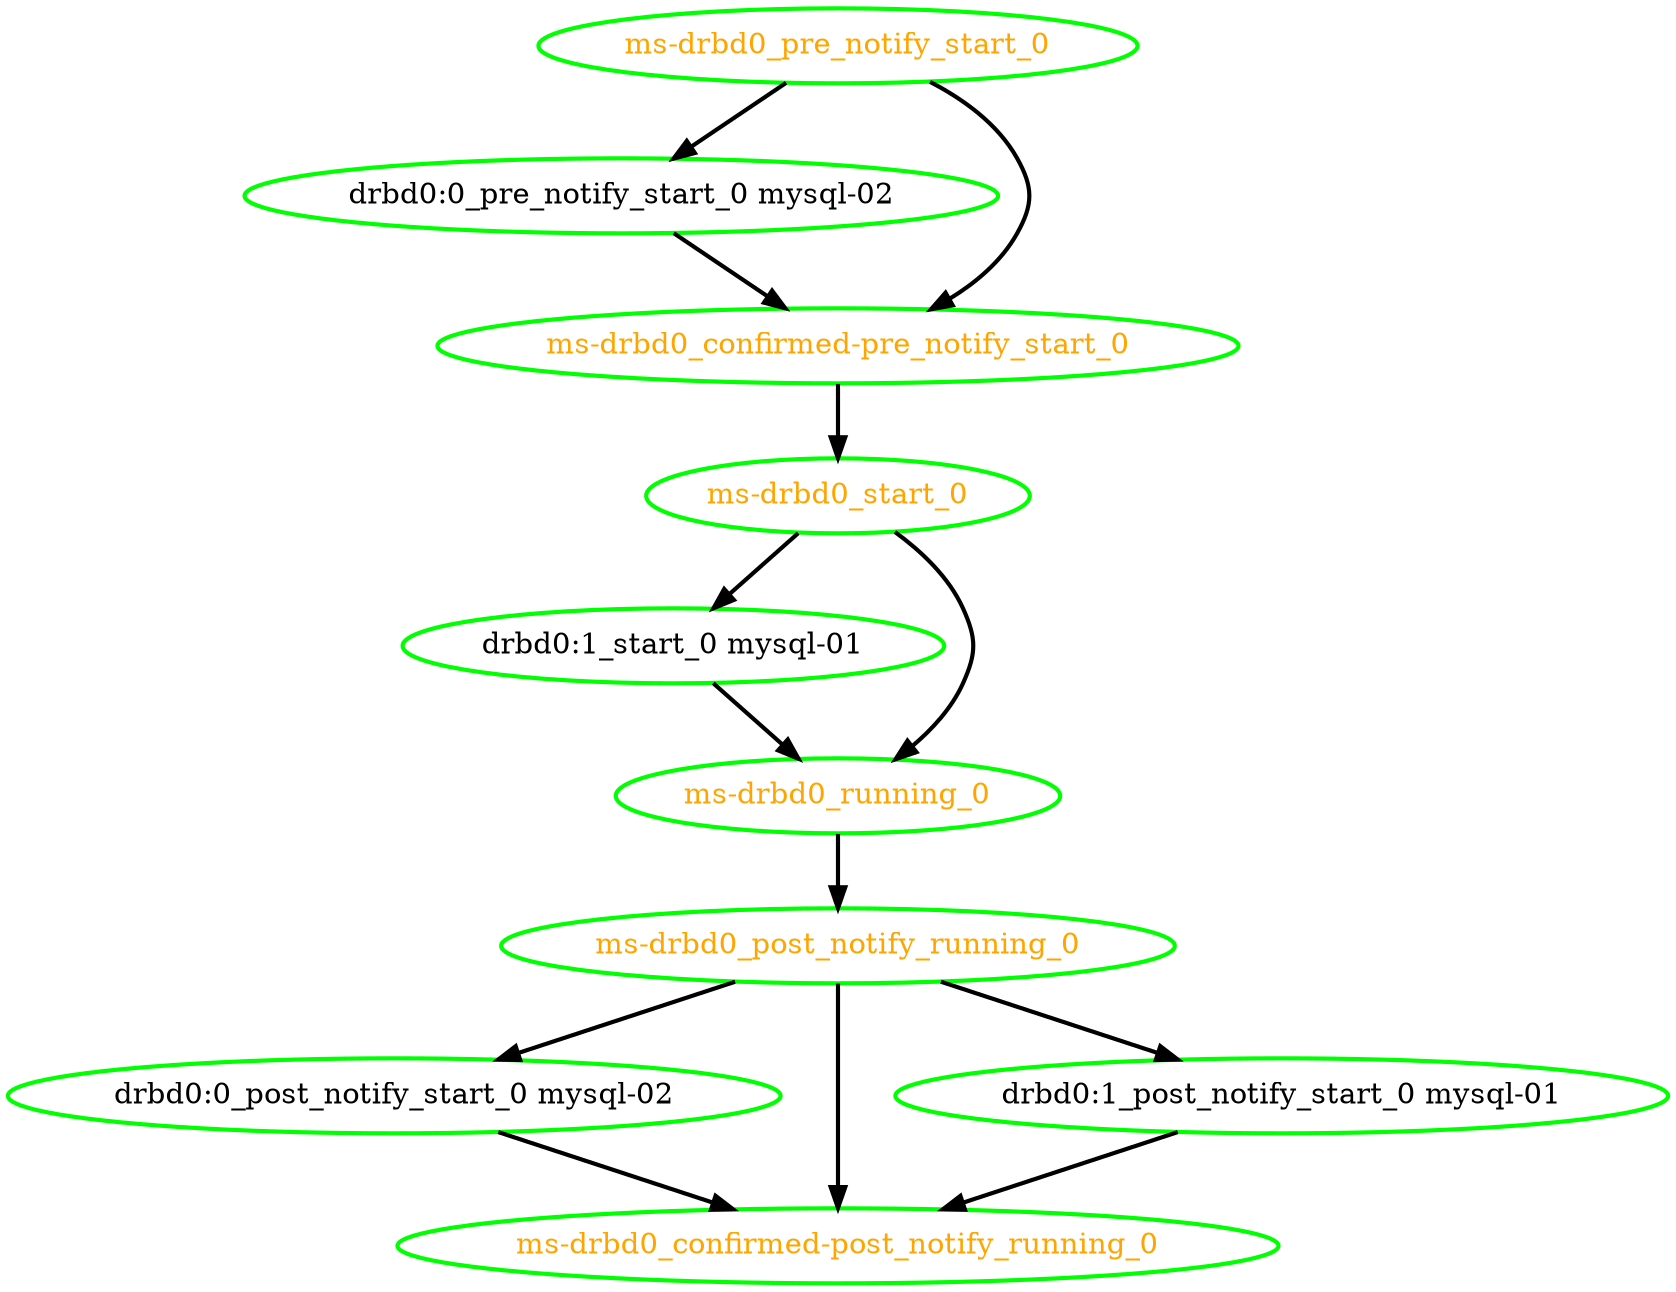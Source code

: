 digraph "g" {
"drbd0:0_post_notify_start_0 mysql-02" -> "ms-drbd0_confirmed-post_notify_running_0" [ style = bold]
"drbd0:0_post_notify_start_0 mysql-02" [ style=bold color="green" fontcolor="black"  ]
"drbd0:0_pre_notify_start_0 mysql-02" -> "ms-drbd0_confirmed-pre_notify_start_0" [ style = bold]
"drbd0:0_pre_notify_start_0 mysql-02" [ style=bold color="green" fontcolor="black"  ]
"drbd0:1_post_notify_start_0 mysql-01" -> "ms-drbd0_confirmed-post_notify_running_0" [ style = bold]
"drbd0:1_post_notify_start_0 mysql-01" [ style=bold color="green" fontcolor="black"  ]
"drbd0:1_start_0 mysql-01" -> "ms-drbd0_running_0" [ style = bold]
"drbd0:1_start_0 mysql-01" [ style=bold color="green" fontcolor="black"  ]
"ms-drbd0_confirmed-post_notify_running_0" [ style=bold color="green" fontcolor="orange"  ]
"ms-drbd0_confirmed-pre_notify_start_0" -> "ms-drbd0_start_0" [ style = bold]
"ms-drbd0_confirmed-pre_notify_start_0" [ style=bold color="green" fontcolor="orange"  ]
"ms-drbd0_post_notify_running_0" -> "drbd0:0_post_notify_start_0 mysql-02" [ style = bold]
"ms-drbd0_post_notify_running_0" -> "drbd0:1_post_notify_start_0 mysql-01" [ style = bold]
"ms-drbd0_post_notify_running_0" -> "ms-drbd0_confirmed-post_notify_running_0" [ style = bold]
"ms-drbd0_post_notify_running_0" [ style=bold color="green" fontcolor="orange"  ]
"ms-drbd0_pre_notify_start_0" -> "drbd0:0_pre_notify_start_0 mysql-02" [ style = bold]
"ms-drbd0_pre_notify_start_0" -> "ms-drbd0_confirmed-pre_notify_start_0" [ style = bold]
"ms-drbd0_pre_notify_start_0" [ style=bold color="green" fontcolor="orange"  ]
"ms-drbd0_running_0" -> "ms-drbd0_post_notify_running_0" [ style = bold]
"ms-drbd0_running_0" [ style=bold color="green" fontcolor="orange"  ]
"ms-drbd0_start_0" -> "drbd0:1_start_0 mysql-01" [ style = bold]
"ms-drbd0_start_0" -> "ms-drbd0_running_0" [ style = bold]
"ms-drbd0_start_0" [ style=bold color="green" fontcolor="orange"  ]
}
